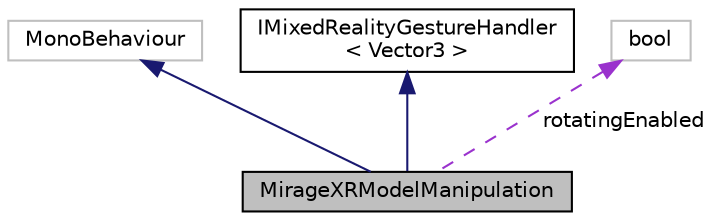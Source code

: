 digraph "MirageXRModelManipulation"
{
 // INTERACTIVE_SVG=YES
 // LATEX_PDF_SIZE
  edge [fontname="Helvetica",fontsize="10",labelfontname="Helvetica",labelfontsize="10"];
  node [fontname="Helvetica",fontsize="10",shape=record];
  Node1 [label="MirageXRModelManipulation",height=0.2,width=0.4,color="black", fillcolor="grey75", style="filled", fontcolor="black",tooltip="@bibeg Class for handling rotation and other manipulation on the 3d model"];
  Node2 -> Node1 [dir="back",color="midnightblue",fontsize="10",style="solid",fontname="Helvetica"];
  Node2 [label="MonoBehaviour",height=0.2,width=0.4,color="grey75", fillcolor="white", style="filled",tooltip=" "];
  Node3 -> Node1 [dir="back",color="midnightblue",fontsize="10",style="solid",fontname="Helvetica"];
  Node3 [label="IMixedRealityGestureHandler\l\< Vector3 \>",height=0.2,width=0.4,color="black", fillcolor="white", style="filled",URL="$class_i_mixed_reality_gesture_handler.html",tooltip=" "];
  Node4 -> Node1 [dir="back",color="darkorchid3",fontsize="10",style="dashed",label=" rotatingEnabled" ,fontname="Helvetica"];
  Node4 [label="bool",height=0.2,width=0.4,color="grey75", fillcolor="white", style="filled",tooltip=" "];
}
